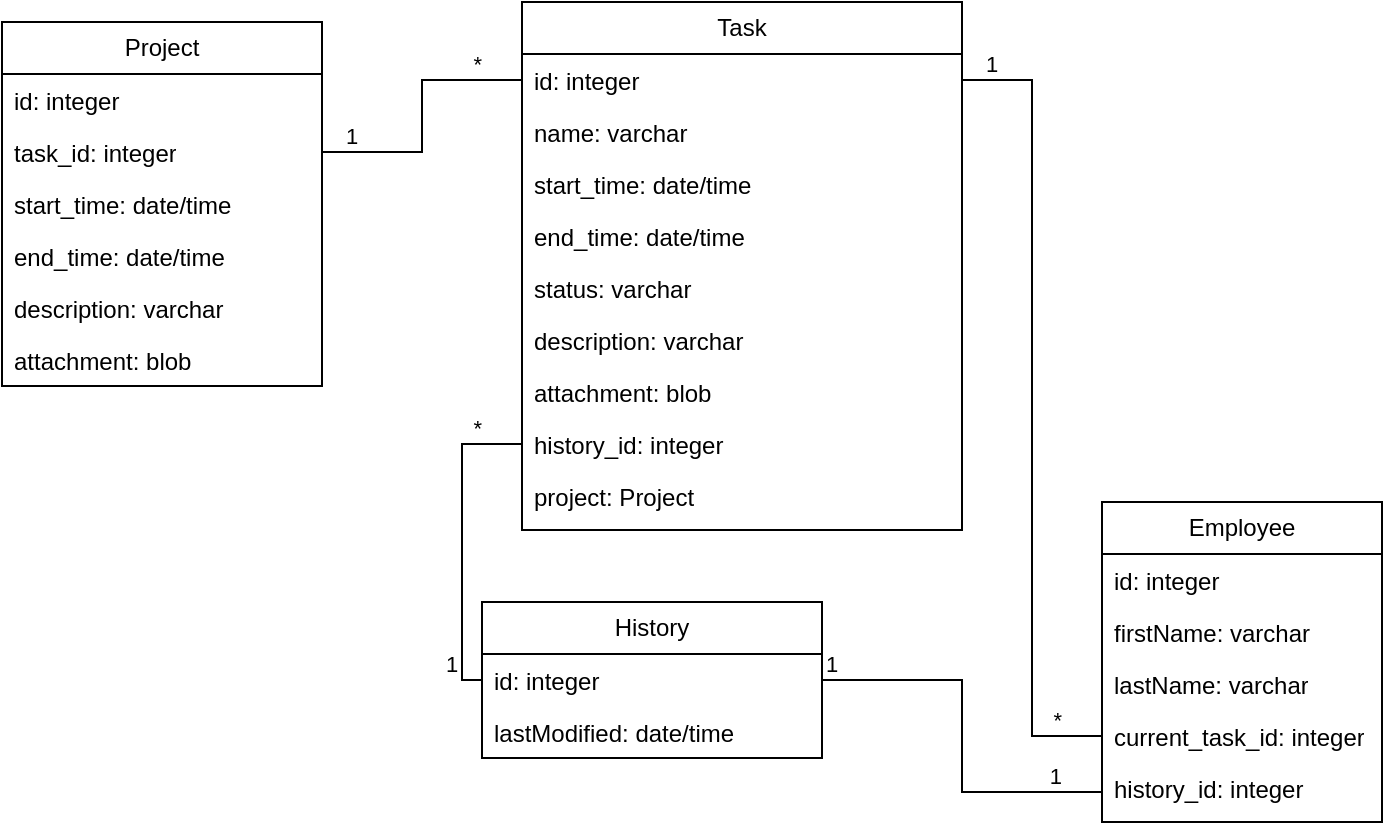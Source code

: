 <mxfile version="24.4.13" type="github">
  <diagram name="Страница — 1" id="1XmsDNhjAmmeua2q7J8N">
    <mxGraphModel dx="1430" dy="781" grid="1" gridSize="10" guides="1" tooltips="1" connect="1" arrows="1" fold="1" page="1" pageScale="1" pageWidth="827" pageHeight="1169" math="0" shadow="0">
      <root>
        <mxCell id="0" />
        <mxCell id="1" parent="0" />
        <mxCell id="RUVpXgQ6pnVlFUIPlwBY-1" value="Employee" style="swimlane;fontStyle=0;childLayout=stackLayout;horizontal=1;startSize=26;fillColor=none;horizontalStack=0;resizeParent=1;resizeParentMax=0;resizeLast=0;collapsible=1;marginBottom=0;whiteSpace=wrap;html=1;" vertex="1" parent="1">
          <mxGeometry x="580" y="280" width="140" height="160" as="geometry" />
        </mxCell>
        <mxCell id="RUVpXgQ6pnVlFUIPlwBY-19" value="id: integer" style="text;strokeColor=none;fillColor=none;align=left;verticalAlign=top;spacingLeft=4;spacingRight=4;overflow=hidden;rotatable=0;points=[[0,0.5],[1,0.5]];portConstraint=eastwest;whiteSpace=wrap;html=1;" vertex="1" parent="RUVpXgQ6pnVlFUIPlwBY-1">
          <mxGeometry y="26" width="140" height="26" as="geometry" />
        </mxCell>
        <mxCell id="RUVpXgQ6pnVlFUIPlwBY-24" value="firstName: varchar" style="text;strokeColor=none;fillColor=none;align=left;verticalAlign=top;spacingLeft=4;spacingRight=4;overflow=hidden;rotatable=0;points=[[0,0.5],[1,0.5]];portConstraint=eastwest;whiteSpace=wrap;html=1;" vertex="1" parent="RUVpXgQ6pnVlFUIPlwBY-1">
          <mxGeometry y="52" width="140" height="26" as="geometry" />
        </mxCell>
        <mxCell id="RUVpXgQ6pnVlFUIPlwBY-25" value="lastName: varchar" style="text;strokeColor=none;fillColor=none;align=left;verticalAlign=top;spacingLeft=4;spacingRight=4;overflow=hidden;rotatable=0;points=[[0,0.5],[1,0.5]];portConstraint=eastwest;whiteSpace=wrap;html=1;" vertex="1" parent="RUVpXgQ6pnVlFUIPlwBY-1">
          <mxGeometry y="78" width="140" height="26" as="geometry" />
        </mxCell>
        <mxCell id="RUVpXgQ6pnVlFUIPlwBY-30" value="current_task_id: integer" style="text;strokeColor=none;fillColor=none;align=left;verticalAlign=top;spacingLeft=4;spacingRight=4;overflow=hidden;rotatable=0;points=[[0,0.5],[1,0.5]];portConstraint=eastwest;whiteSpace=wrap;html=1;" vertex="1" parent="RUVpXgQ6pnVlFUIPlwBY-1">
          <mxGeometry y="104" width="140" height="26" as="geometry" />
        </mxCell>
        <mxCell id="RUVpXgQ6pnVlFUIPlwBY-31" value="history_id: integer" style="text;strokeColor=none;fillColor=none;align=left;verticalAlign=top;spacingLeft=4;spacingRight=4;overflow=hidden;rotatable=0;points=[[0,0.5],[1,0.5]];portConstraint=eastwest;whiteSpace=wrap;html=1;" vertex="1" parent="RUVpXgQ6pnVlFUIPlwBY-1">
          <mxGeometry y="130" width="140" height="30" as="geometry" />
        </mxCell>
        <mxCell id="RUVpXgQ6pnVlFUIPlwBY-5" value="Task" style="swimlane;fontStyle=0;childLayout=stackLayout;horizontal=1;startSize=26;fillColor=none;horizontalStack=0;resizeParent=1;resizeParentMax=0;resizeLast=0;collapsible=1;marginBottom=0;whiteSpace=wrap;html=1;" vertex="1" parent="1">
          <mxGeometry x="290" y="30" width="220" height="264" as="geometry" />
        </mxCell>
        <mxCell id="RUVpXgQ6pnVlFUIPlwBY-6" value="id: integer" style="text;strokeColor=none;fillColor=none;align=left;verticalAlign=top;spacingLeft=4;spacingRight=4;overflow=hidden;rotatable=0;points=[[0,0.5],[1,0.5]];portConstraint=eastwest;whiteSpace=wrap;html=1;" vertex="1" parent="RUVpXgQ6pnVlFUIPlwBY-5">
          <mxGeometry y="26" width="220" height="26" as="geometry" />
        </mxCell>
        <mxCell id="RUVpXgQ6pnVlFUIPlwBY-8" value="name: varchar" style="text;strokeColor=none;fillColor=none;align=left;verticalAlign=top;spacingLeft=4;spacingRight=4;overflow=hidden;rotatable=0;points=[[0,0.5],[1,0.5]];portConstraint=eastwest;whiteSpace=wrap;html=1;" vertex="1" parent="RUVpXgQ6pnVlFUIPlwBY-5">
          <mxGeometry y="52" width="220" height="26" as="geometry" />
        </mxCell>
        <mxCell id="RUVpXgQ6pnVlFUIPlwBY-20" value="start_time: date/time" style="text;strokeColor=none;fillColor=none;align=left;verticalAlign=top;spacingLeft=4;spacingRight=4;overflow=hidden;rotatable=0;points=[[0,0.5],[1,0.5]];portConstraint=eastwest;whiteSpace=wrap;html=1;" vertex="1" parent="RUVpXgQ6pnVlFUIPlwBY-5">
          <mxGeometry y="78" width="220" height="26" as="geometry" />
        </mxCell>
        <mxCell id="RUVpXgQ6pnVlFUIPlwBY-21" value="end_time: date/time" style="text;strokeColor=none;fillColor=none;align=left;verticalAlign=top;spacingLeft=4;spacingRight=4;overflow=hidden;rotatable=0;points=[[0,0.5],[1,0.5]];portConstraint=eastwest;whiteSpace=wrap;html=1;" vertex="1" parent="RUVpXgQ6pnVlFUIPlwBY-5">
          <mxGeometry y="104" width="220" height="26" as="geometry" />
        </mxCell>
        <mxCell id="RUVpXgQ6pnVlFUIPlwBY-22" value="status: varchar" style="text;strokeColor=none;fillColor=none;align=left;verticalAlign=top;spacingLeft=4;spacingRight=4;overflow=hidden;rotatable=0;points=[[0,0.5],[1,0.5]];portConstraint=eastwest;whiteSpace=wrap;html=1;" vertex="1" parent="RUVpXgQ6pnVlFUIPlwBY-5">
          <mxGeometry y="130" width="220" height="26" as="geometry" />
        </mxCell>
        <mxCell id="RUVpXgQ6pnVlFUIPlwBY-56" value="description: varchar" style="text;strokeColor=none;fillColor=none;align=left;verticalAlign=top;spacingLeft=4;spacingRight=4;overflow=hidden;rotatable=0;points=[[0,0.5],[1,0.5]];portConstraint=eastwest;whiteSpace=wrap;html=1;" vertex="1" parent="RUVpXgQ6pnVlFUIPlwBY-5">
          <mxGeometry y="156" width="220" height="26" as="geometry" />
        </mxCell>
        <mxCell id="RUVpXgQ6pnVlFUIPlwBY-61" value="attachment: blob" style="text;strokeColor=none;fillColor=none;align=left;verticalAlign=top;spacingLeft=4;spacingRight=4;overflow=hidden;rotatable=0;points=[[0,0.5],[1,0.5]];portConstraint=eastwest;whiteSpace=wrap;html=1;" vertex="1" parent="RUVpXgQ6pnVlFUIPlwBY-5">
          <mxGeometry y="182" width="220" height="26" as="geometry" />
        </mxCell>
        <mxCell id="RUVpXgQ6pnVlFUIPlwBY-27" value="history_id: integer" style="text;strokeColor=none;fillColor=none;align=left;verticalAlign=top;spacingLeft=4;spacingRight=4;overflow=hidden;rotatable=0;points=[[0,0.5],[1,0.5]];portConstraint=eastwest;whiteSpace=wrap;html=1;" vertex="1" parent="RUVpXgQ6pnVlFUIPlwBY-5">
          <mxGeometry y="208" width="220" height="26" as="geometry" />
        </mxCell>
        <mxCell id="RUVpXgQ6pnVlFUIPlwBY-35" value="project: Project" style="text;strokeColor=none;fillColor=none;align=left;verticalAlign=top;spacingLeft=4;spacingRight=4;overflow=hidden;rotatable=0;points=[[0,0.5],[1,0.5]];portConstraint=eastwest;whiteSpace=wrap;html=1;" vertex="1" parent="RUVpXgQ6pnVlFUIPlwBY-5">
          <mxGeometry y="234" width="220" height="30" as="geometry" />
        </mxCell>
        <mxCell id="RUVpXgQ6pnVlFUIPlwBY-9" value="Project" style="swimlane;fontStyle=0;childLayout=stackLayout;horizontal=1;startSize=26;fillColor=none;horizontalStack=0;resizeParent=1;resizeParentMax=0;resizeLast=0;collapsible=1;marginBottom=0;whiteSpace=wrap;html=1;" vertex="1" parent="1">
          <mxGeometry x="30" y="40" width="160" height="182" as="geometry" />
        </mxCell>
        <mxCell id="RUVpXgQ6pnVlFUIPlwBY-17" value="id: integer" style="text;strokeColor=none;fillColor=none;align=left;verticalAlign=top;spacingLeft=4;spacingRight=4;overflow=hidden;rotatable=0;points=[[0,0.5],[1,0.5]];portConstraint=eastwest;whiteSpace=wrap;html=1;" vertex="1" parent="RUVpXgQ6pnVlFUIPlwBY-9">
          <mxGeometry y="26" width="160" height="26" as="geometry" />
        </mxCell>
        <mxCell id="RUVpXgQ6pnVlFUIPlwBY-10" value="task_id: integer" style="text;strokeColor=none;fillColor=none;align=left;verticalAlign=top;spacingLeft=4;spacingRight=4;overflow=hidden;rotatable=0;points=[[0,0.5],[1,0.5]];portConstraint=eastwest;whiteSpace=wrap;html=1;" vertex="1" parent="RUVpXgQ6pnVlFUIPlwBY-9">
          <mxGeometry y="52" width="160" height="26" as="geometry" />
        </mxCell>
        <mxCell id="RUVpXgQ6pnVlFUIPlwBY-57" value="start_time: date/time" style="text;strokeColor=none;fillColor=none;align=left;verticalAlign=top;spacingLeft=4;spacingRight=4;overflow=hidden;rotatable=0;points=[[0,0.5],[1,0.5]];portConstraint=eastwest;whiteSpace=wrap;html=1;" vertex="1" parent="RUVpXgQ6pnVlFUIPlwBY-9">
          <mxGeometry y="78" width="160" height="26" as="geometry" />
        </mxCell>
        <mxCell id="RUVpXgQ6pnVlFUIPlwBY-58" value="end_time: date/time" style="text;strokeColor=none;fillColor=none;align=left;verticalAlign=top;spacingLeft=4;spacingRight=4;overflow=hidden;rotatable=0;points=[[0,0.5],[1,0.5]];portConstraint=eastwest;whiteSpace=wrap;html=1;" vertex="1" parent="RUVpXgQ6pnVlFUIPlwBY-9">
          <mxGeometry y="104" width="160" height="26" as="geometry" />
        </mxCell>
        <mxCell id="RUVpXgQ6pnVlFUIPlwBY-54" value="description: varchar" style="text;strokeColor=none;fillColor=none;align=left;verticalAlign=top;spacingLeft=4;spacingRight=4;overflow=hidden;rotatable=0;points=[[0,0.5],[1,0.5]];portConstraint=eastwest;whiteSpace=wrap;html=1;" vertex="1" parent="RUVpXgQ6pnVlFUIPlwBY-9">
          <mxGeometry y="130" width="160" height="26" as="geometry" />
        </mxCell>
        <mxCell id="RUVpXgQ6pnVlFUIPlwBY-59" value="attachment: blob" style="text;strokeColor=none;fillColor=none;align=left;verticalAlign=top;spacingLeft=4;spacingRight=4;overflow=hidden;rotatable=0;points=[[0,0.5],[1,0.5]];portConstraint=eastwest;whiteSpace=wrap;html=1;" vertex="1" parent="RUVpXgQ6pnVlFUIPlwBY-9">
          <mxGeometry y="156" width="160" height="26" as="geometry" />
        </mxCell>
        <mxCell id="RUVpXgQ6pnVlFUIPlwBY-13" value="History" style="swimlane;fontStyle=0;childLayout=stackLayout;horizontal=1;startSize=26;fillColor=none;horizontalStack=0;resizeParent=1;resizeParentMax=0;resizeLast=0;collapsible=1;marginBottom=0;whiteSpace=wrap;html=1;" vertex="1" parent="1">
          <mxGeometry x="270" y="330" width="170" height="78" as="geometry" />
        </mxCell>
        <mxCell id="RUVpXgQ6pnVlFUIPlwBY-18" value="id: integer" style="text;strokeColor=none;fillColor=none;align=left;verticalAlign=top;spacingLeft=4;spacingRight=4;overflow=hidden;rotatable=0;points=[[0,0.5],[1,0.5]];portConstraint=eastwest;whiteSpace=wrap;html=1;" vertex="1" parent="RUVpXgQ6pnVlFUIPlwBY-13">
          <mxGeometry y="26" width="170" height="26" as="geometry" />
        </mxCell>
        <mxCell id="RUVpXgQ6pnVlFUIPlwBY-15" value="lastModified: date/time" style="text;strokeColor=none;fillColor=none;align=left;verticalAlign=top;spacingLeft=4;spacingRight=4;overflow=hidden;rotatable=0;points=[[0,0.5],[1,0.5]];portConstraint=eastwest;whiteSpace=wrap;html=1;" vertex="1" parent="RUVpXgQ6pnVlFUIPlwBY-13">
          <mxGeometry y="52" width="170" height="26" as="geometry" />
        </mxCell>
        <mxCell id="RUVpXgQ6pnVlFUIPlwBY-41" value="" style="endArrow=none;html=1;edgeStyle=orthogonalEdgeStyle;rounded=0;exitX=1;exitY=0.5;exitDx=0;exitDy=0;entryX=0;entryY=0.5;entryDx=0;entryDy=0;" edge="1" parent="1" source="RUVpXgQ6pnVlFUIPlwBY-18" target="RUVpXgQ6pnVlFUIPlwBY-31">
          <mxGeometry relative="1" as="geometry">
            <mxPoint x="490" y="370" as="sourcePoint" />
            <mxPoint x="650" y="370" as="targetPoint" />
          </mxGeometry>
        </mxCell>
        <mxCell id="RUVpXgQ6pnVlFUIPlwBY-42" value="1" style="edgeLabel;resizable=0;html=1;align=left;verticalAlign=bottom;" connectable="0" vertex="1" parent="RUVpXgQ6pnVlFUIPlwBY-41">
          <mxGeometry x="-1" relative="1" as="geometry" />
        </mxCell>
        <mxCell id="RUVpXgQ6pnVlFUIPlwBY-43" value="1" style="edgeLabel;resizable=0;html=1;align=right;verticalAlign=bottom;" connectable="0" vertex="1" parent="RUVpXgQ6pnVlFUIPlwBY-41">
          <mxGeometry x="1" relative="1" as="geometry">
            <mxPoint x="-20" as="offset" />
          </mxGeometry>
        </mxCell>
        <mxCell id="RUVpXgQ6pnVlFUIPlwBY-44" value="" style="endArrow=none;html=1;edgeStyle=orthogonalEdgeStyle;rounded=0;exitX=1;exitY=0.5;exitDx=0;exitDy=0;entryX=0;entryY=0.5;entryDx=0;entryDy=0;" edge="1" parent="1" source="RUVpXgQ6pnVlFUIPlwBY-6" target="RUVpXgQ6pnVlFUIPlwBY-30">
          <mxGeometry relative="1" as="geometry">
            <mxPoint x="579.51" y="110" as="sourcePoint" />
            <mxPoint x="540" y="300" as="targetPoint" />
          </mxGeometry>
        </mxCell>
        <mxCell id="RUVpXgQ6pnVlFUIPlwBY-45" value="1" style="edgeLabel;resizable=0;html=1;align=left;verticalAlign=bottom;" connectable="0" vertex="1" parent="RUVpXgQ6pnVlFUIPlwBY-44">
          <mxGeometry x="-1" relative="1" as="geometry">
            <mxPoint x="10" as="offset" />
          </mxGeometry>
        </mxCell>
        <mxCell id="RUVpXgQ6pnVlFUIPlwBY-46" value="*" style="edgeLabel;resizable=0;html=1;align=right;verticalAlign=bottom;" connectable="0" vertex="1" parent="RUVpXgQ6pnVlFUIPlwBY-44">
          <mxGeometry x="1" relative="1" as="geometry">
            <mxPoint x="-20" as="offset" />
          </mxGeometry>
        </mxCell>
        <mxCell id="RUVpXgQ6pnVlFUIPlwBY-47" value="" style="endArrow=none;html=1;edgeStyle=orthogonalEdgeStyle;rounded=0;exitX=0;exitY=0.5;exitDx=0;exitDy=0;entryX=0;entryY=0.5;entryDx=0;entryDy=0;" edge="1" parent="1" source="RUVpXgQ6pnVlFUIPlwBY-18" target="RUVpXgQ6pnVlFUIPlwBY-27">
          <mxGeometry relative="1" as="geometry">
            <mxPoint x="60" y="242" as="sourcePoint" />
            <mxPoint x="200" y="328" as="targetPoint" />
          </mxGeometry>
        </mxCell>
        <mxCell id="RUVpXgQ6pnVlFUIPlwBY-48" value="1" style="edgeLabel;resizable=0;html=1;align=left;verticalAlign=bottom;" connectable="0" vertex="1" parent="RUVpXgQ6pnVlFUIPlwBY-47">
          <mxGeometry x="-1" relative="1" as="geometry">
            <mxPoint x="-20" as="offset" />
          </mxGeometry>
        </mxCell>
        <mxCell id="RUVpXgQ6pnVlFUIPlwBY-49" value="*" style="edgeLabel;resizable=0;html=1;align=right;verticalAlign=bottom;" connectable="0" vertex="1" parent="RUVpXgQ6pnVlFUIPlwBY-47">
          <mxGeometry x="1" relative="1" as="geometry">
            <mxPoint x="-20" as="offset" />
          </mxGeometry>
        </mxCell>
        <mxCell id="RUVpXgQ6pnVlFUIPlwBY-51" value="" style="endArrow=none;html=1;edgeStyle=orthogonalEdgeStyle;rounded=0;exitX=1;exitY=0.5;exitDx=0;exitDy=0;entryX=0;entryY=0.5;entryDx=0;entryDy=0;" edge="1" parent="1" source="RUVpXgQ6pnVlFUIPlwBY-10" target="RUVpXgQ6pnVlFUIPlwBY-6">
          <mxGeometry relative="1" as="geometry">
            <mxPoint x="90" y="156" as="sourcePoint" />
            <mxPoint x="230" y="242" as="targetPoint" />
          </mxGeometry>
        </mxCell>
        <mxCell id="RUVpXgQ6pnVlFUIPlwBY-52" value="1" style="edgeLabel;resizable=0;html=1;align=left;verticalAlign=bottom;" connectable="0" vertex="1" parent="RUVpXgQ6pnVlFUIPlwBY-51">
          <mxGeometry x="-1" relative="1" as="geometry">
            <mxPoint x="10" as="offset" />
          </mxGeometry>
        </mxCell>
        <mxCell id="RUVpXgQ6pnVlFUIPlwBY-53" value="*" style="edgeLabel;resizable=0;html=1;align=right;verticalAlign=bottom;" connectable="0" vertex="1" parent="RUVpXgQ6pnVlFUIPlwBY-51">
          <mxGeometry x="1" relative="1" as="geometry">
            <mxPoint x="-20" as="offset" />
          </mxGeometry>
        </mxCell>
      </root>
    </mxGraphModel>
  </diagram>
</mxfile>
